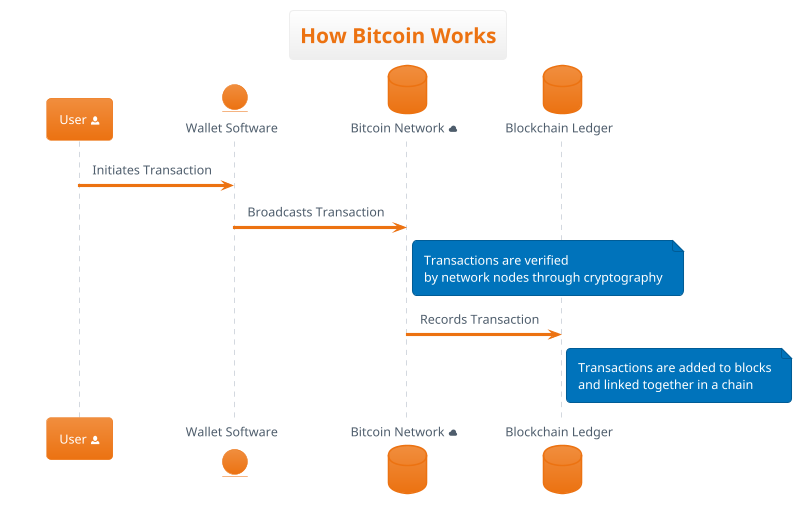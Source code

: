 @startuml
!theme aws-orange

title How Bitcoin Works

participant "User <&person>" as User
entity "Wallet Software" as Wallet
database "Bitcoin Network <&cloud>" as Network
database "Blockchain Ledger" as Ledger

User -> Wallet : Initiates Transaction
Wallet -> Network : Broadcasts Transaction
note right of Network : Transactions are verified\nby network nodes through cryptography
Network -> Ledger : Records Transaction
note right of Ledger : Transactions are added to blocks\nand linked together in a chain

@enduml